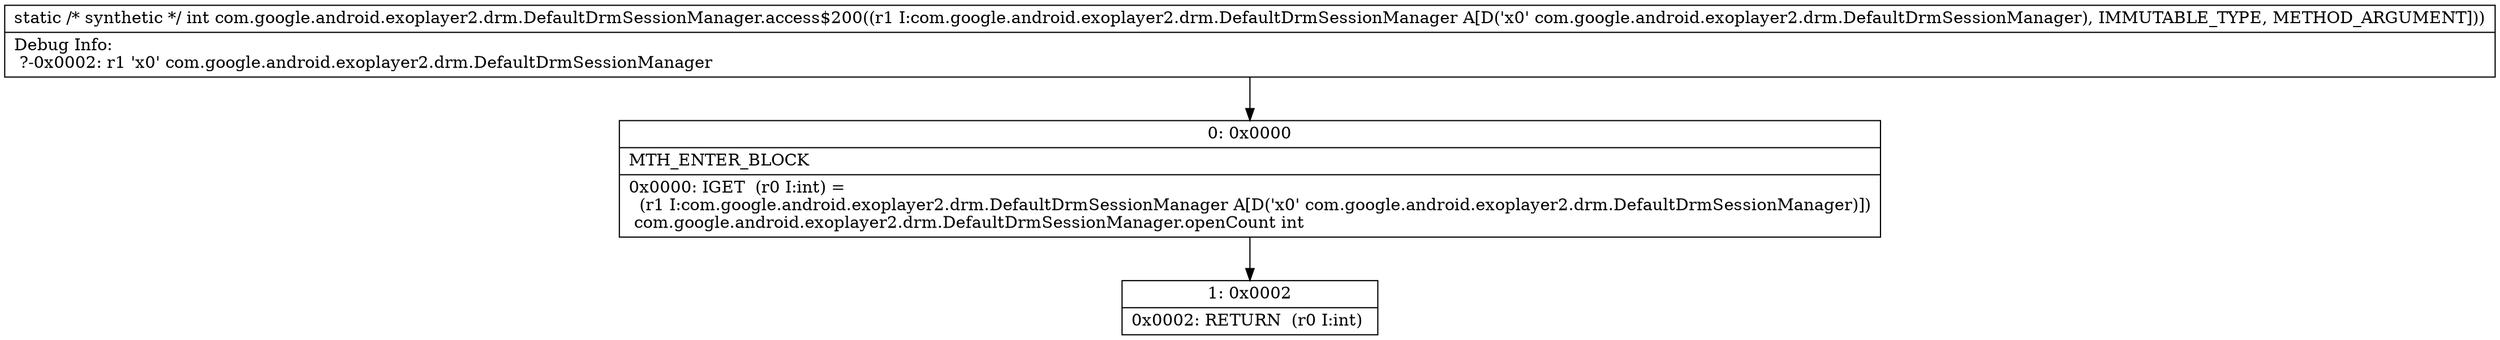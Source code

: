 digraph "CFG forcom.google.android.exoplayer2.drm.DefaultDrmSessionManager.access$200(Lcom\/google\/android\/exoplayer2\/drm\/DefaultDrmSessionManager;)I" {
Node_0 [shape=record,label="{0\:\ 0x0000|MTH_ENTER_BLOCK\l|0x0000: IGET  (r0 I:int) = \l  (r1 I:com.google.android.exoplayer2.drm.DefaultDrmSessionManager A[D('x0' com.google.android.exoplayer2.drm.DefaultDrmSessionManager)])\l com.google.android.exoplayer2.drm.DefaultDrmSessionManager.openCount int \l}"];
Node_1 [shape=record,label="{1\:\ 0x0002|0x0002: RETURN  (r0 I:int) \l}"];
MethodNode[shape=record,label="{static \/* synthetic *\/ int com.google.android.exoplayer2.drm.DefaultDrmSessionManager.access$200((r1 I:com.google.android.exoplayer2.drm.DefaultDrmSessionManager A[D('x0' com.google.android.exoplayer2.drm.DefaultDrmSessionManager), IMMUTABLE_TYPE, METHOD_ARGUMENT]))  | Debug Info:\l  ?\-0x0002: r1 'x0' com.google.android.exoplayer2.drm.DefaultDrmSessionManager\l}"];
MethodNode -> Node_0;
Node_0 -> Node_1;
}

